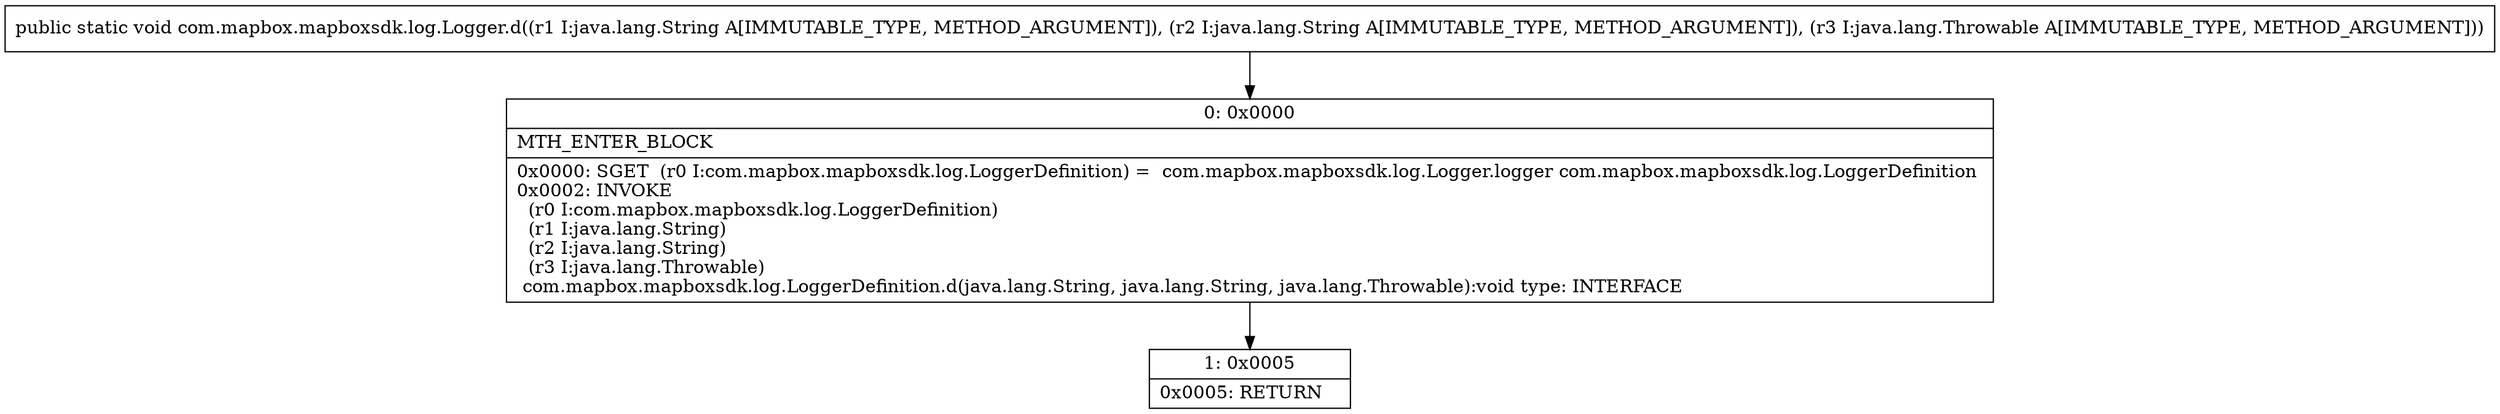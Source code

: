 digraph "CFG forcom.mapbox.mapboxsdk.log.Logger.d(Ljava\/lang\/String;Ljava\/lang\/String;Ljava\/lang\/Throwable;)V" {
Node_0 [shape=record,label="{0\:\ 0x0000|MTH_ENTER_BLOCK\l|0x0000: SGET  (r0 I:com.mapbox.mapboxsdk.log.LoggerDefinition) =  com.mapbox.mapboxsdk.log.Logger.logger com.mapbox.mapboxsdk.log.LoggerDefinition \l0x0002: INVOKE  \l  (r0 I:com.mapbox.mapboxsdk.log.LoggerDefinition)\l  (r1 I:java.lang.String)\l  (r2 I:java.lang.String)\l  (r3 I:java.lang.Throwable)\l com.mapbox.mapboxsdk.log.LoggerDefinition.d(java.lang.String, java.lang.String, java.lang.Throwable):void type: INTERFACE \l}"];
Node_1 [shape=record,label="{1\:\ 0x0005|0x0005: RETURN   \l}"];
MethodNode[shape=record,label="{public static void com.mapbox.mapboxsdk.log.Logger.d((r1 I:java.lang.String A[IMMUTABLE_TYPE, METHOD_ARGUMENT]), (r2 I:java.lang.String A[IMMUTABLE_TYPE, METHOD_ARGUMENT]), (r3 I:java.lang.Throwable A[IMMUTABLE_TYPE, METHOD_ARGUMENT])) }"];
MethodNode -> Node_0;
Node_0 -> Node_1;
}

